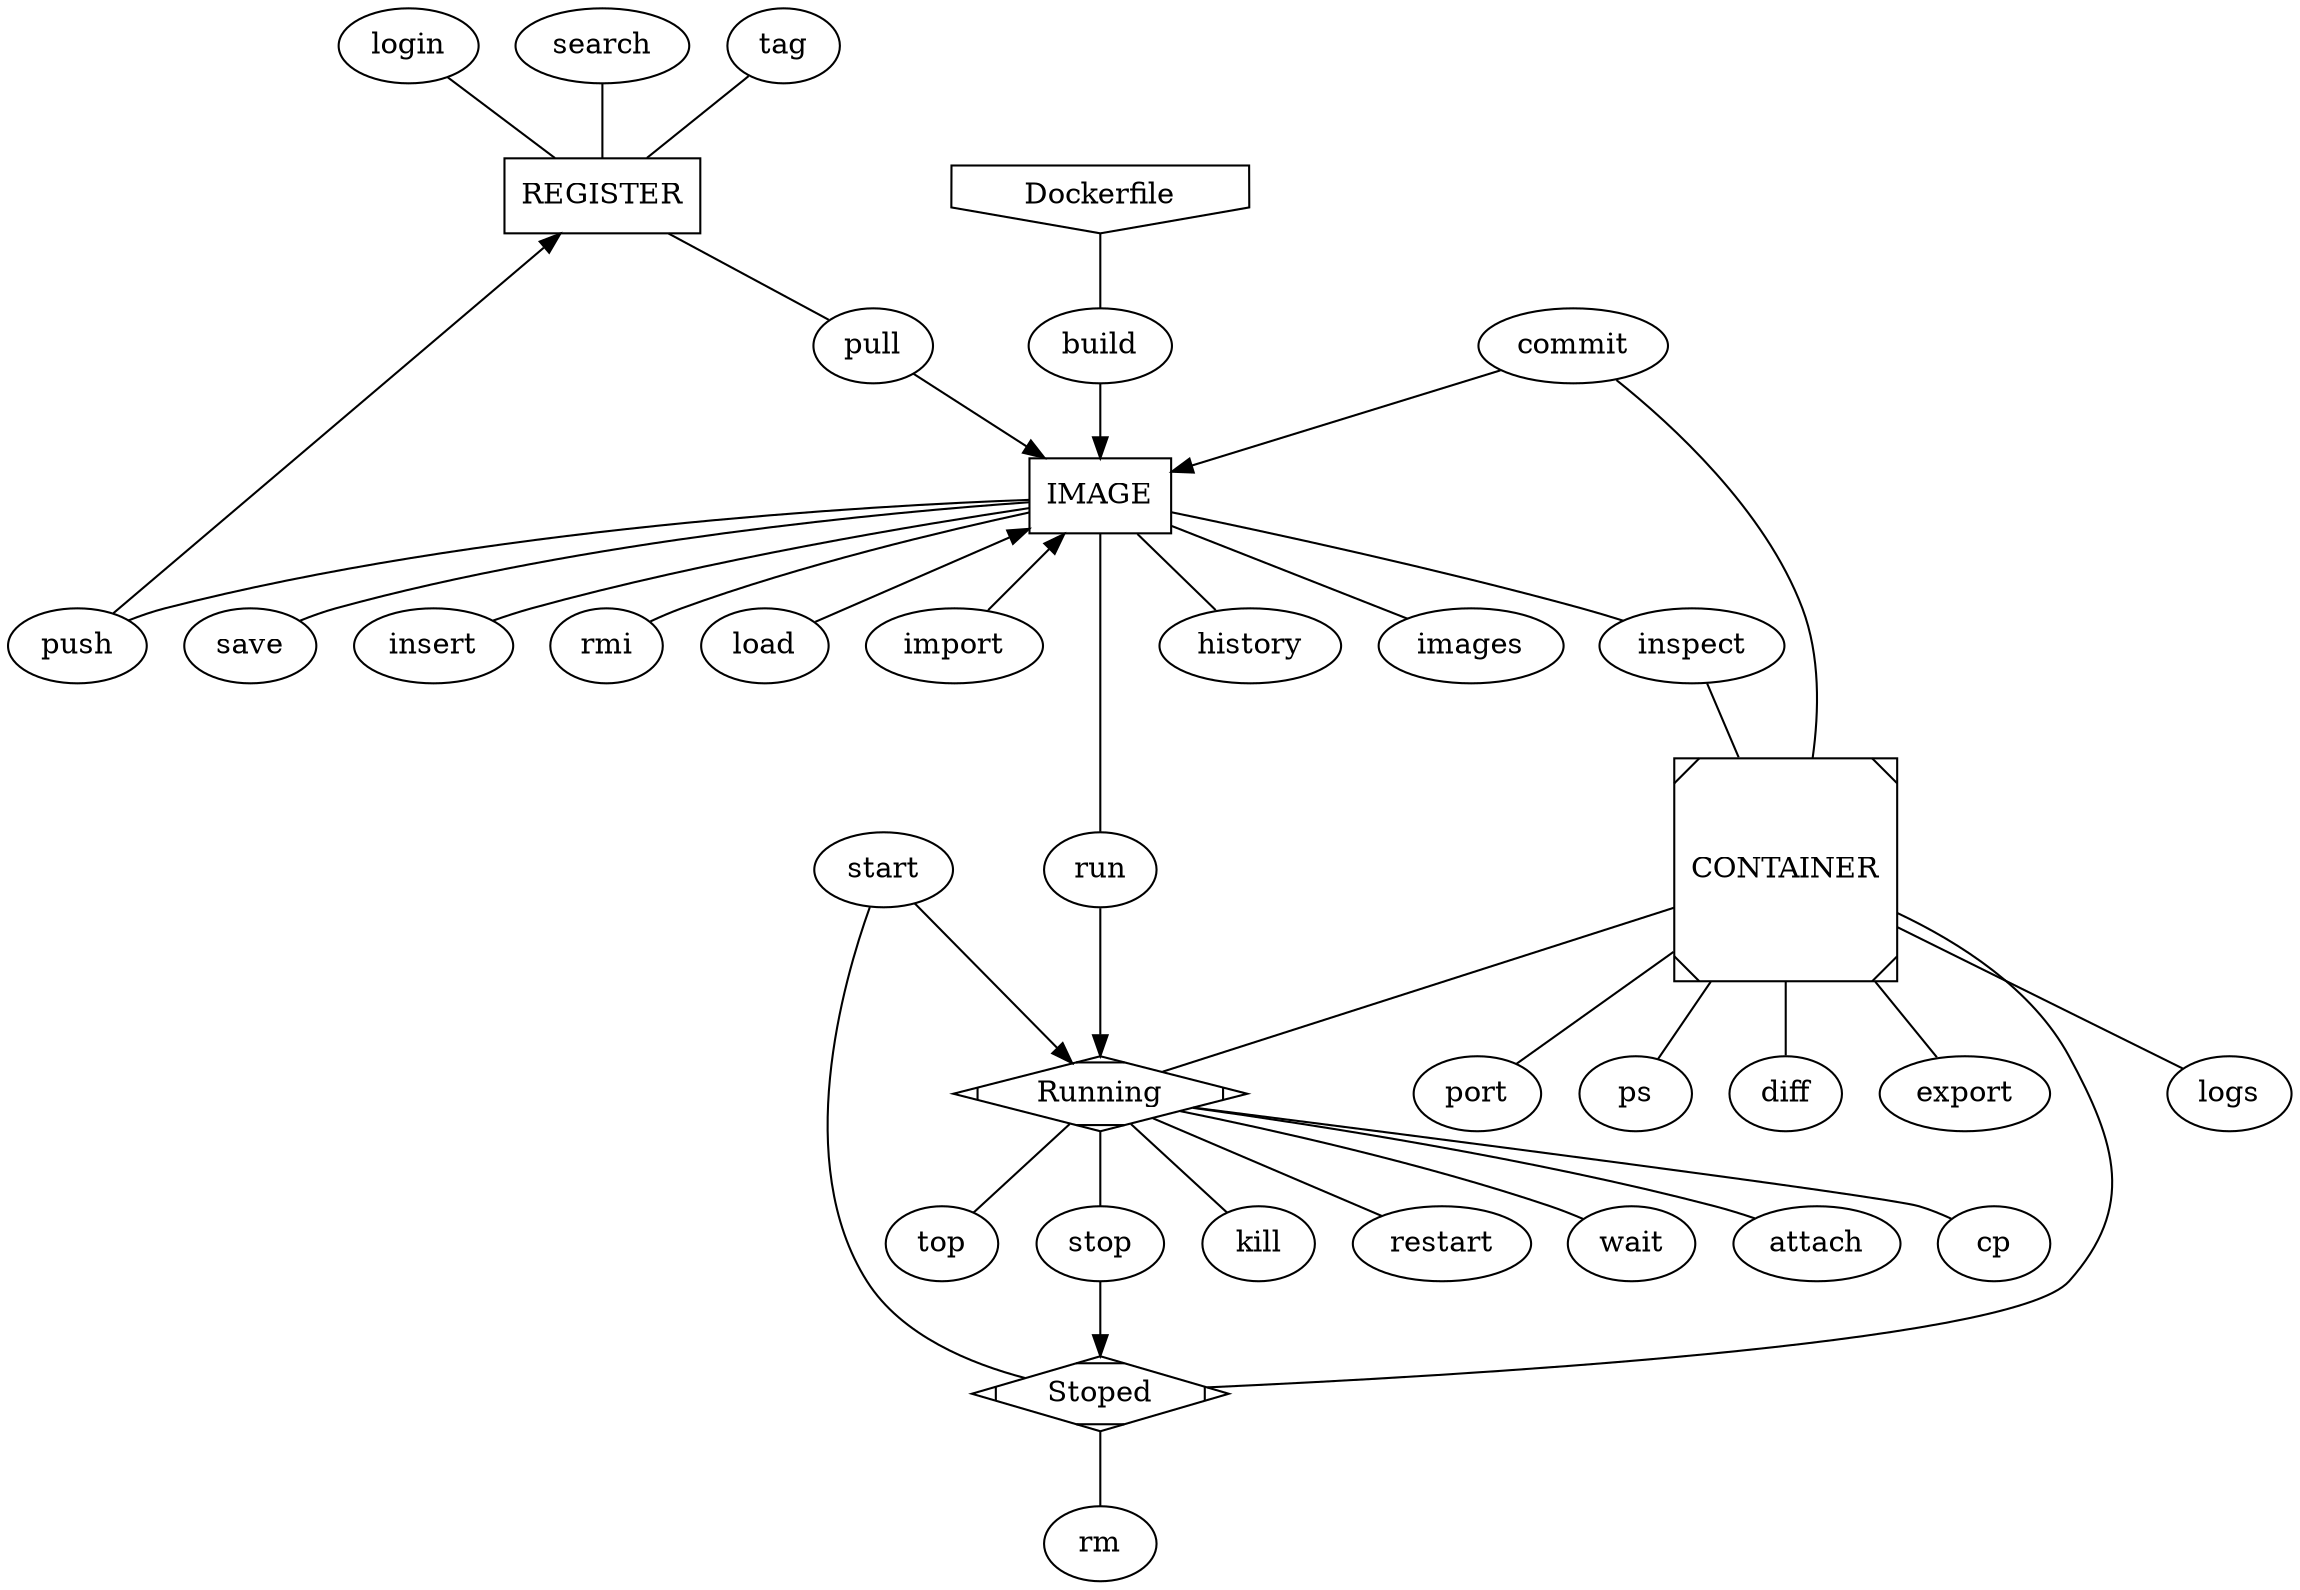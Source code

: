 digraph Docker {
    rankdir = "TB";
  // graph [label    = "Docker"
  // 	,size     = "0.0 ,0.0"
  // 	,labelloc = t
  // 	];

  REGISTER   [shape = box];
  Dockerfile [shape = invhouse];
  IMAGE      [shape = box];
  CONTAINER  [shape = Msquare];
  Running    [shape = Mdiamond];
  Stoped     [shape = Mdiamond];

  // EXPORTFILE [shape = box];
  // SAVEFILE [shape = box];

    Dockerfile -> build [dir = none, weight = 100];
    build -> IMAGE [weight = 100];


    login  -> REGISTER [dir = none];
    search -> REGISTER [dir = none];
    tag    -> REGISTER [dir = none];
    push   -> REGISTER;
    IMAGE -> push [dir = none];

    pull   -> IMAGE ;
    REGISTER -> pull [dir = none];





    IMAGE -> history [dir = none];
    IMAGE -> images  [dir = none];
    IMAGE -> save    [dir = none];
    IMAGE -> insert  [dir = none];
    IMAGE -> rmi     [dir = none];
  
    IMAGE -> load    [dir = back];
    IMAGE -> import  [dir = back];
    IMAGE -> inspect [dir = none];



    inspect -> CONTAINER [dir = none];

    commit -> CONTAINER [dir = none];
    commit -> IMAGE ;

    CONTAINER  -> logs   [dir = none];
    CONTAINER  -> port   [dir = none];
    CONTAINER  -> ps     [dir = none];
    CONTAINER  -> diff   [dir = none];
    CONTAINER  -> export [dir = none];
  


    IMAGE -> run [dir = none, weight = 50];
    run -> Running [weight = 100];

    CONTAINER -> Running [dir = none];
    CONTAINER -> Stoped  [dir = none];
    
    Running  -> attach   [dir = none];
    Running  -> cp       [dir = none];
    Running  -> top      [dir = none];
    Running  -> stop     [dir = none, weight = 100];
    Running  -> kill     [dir = none];
    Running  -> restart  [dir = none];
    Running  -> wait     [dir = none];

    start -> Running [weight = 90];
    start -> Stoped [dir = none , weight = 90] ;

    stop  -> Stoped [weight = 100];

    Stoped -> rm    [dir = none] ;


  // {rank=same docker}
  // {rank=same events info version}

    // {rank=same; Dockerfile; REGISTER}
    // {rank=same; login; pull; search; tag; push} 
    // {rank=same; build}

    // {rank=same; IMAGE}
    // {rank=same; history; images; inspect; save; insert; rmi; load; import}
    // {rank=same; pull; push}


    // {rank=same; run}

    // {rank=same; CONTAINER}
    // {rank=same; cp; commit; diff; export; inspect; logs; port; ps}

    // {rank=same; Running}
    // {rank=same; attach; top; stop; kill; restart; wait}

    // {rank=same; Stoped}
    // {rank=same; rm; start}

  // {rank=same EXPORTFILE SAVEFILE}

    // export -> EXPORTFILE;
    // EXPORTFILE -> import ;
    
    // save -> SAVEFILE;
    // SAVEFILE -> load ;


}


